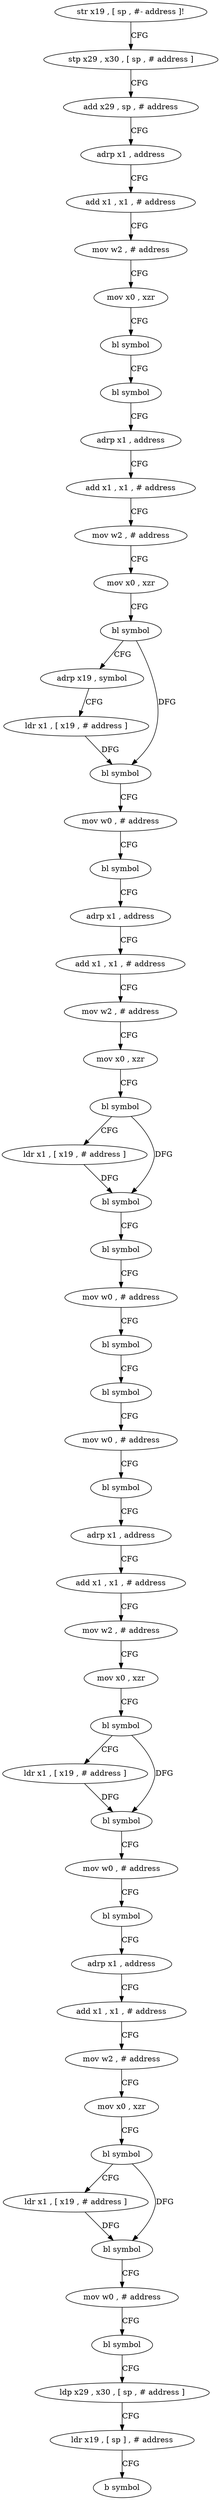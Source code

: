 digraph "func" {
"4215960" [label = "str x19 , [ sp , #- address ]!" ]
"4215964" [label = "stp x29 , x30 , [ sp , # address ]" ]
"4215968" [label = "add x29 , sp , # address" ]
"4215972" [label = "adrp x1 , address" ]
"4215976" [label = "add x1 , x1 , # address" ]
"4215980" [label = "mov w2 , # address" ]
"4215984" [label = "mov x0 , xzr" ]
"4215988" [label = "bl symbol" ]
"4215992" [label = "bl symbol" ]
"4215996" [label = "adrp x1 , address" ]
"4216000" [label = "add x1 , x1 , # address" ]
"4216004" [label = "mov w2 , # address" ]
"4216008" [label = "mov x0 , xzr" ]
"4216012" [label = "bl symbol" ]
"4216016" [label = "adrp x19 , symbol" ]
"4216020" [label = "ldr x1 , [ x19 , # address ]" ]
"4216024" [label = "bl symbol" ]
"4216028" [label = "mov w0 , # address" ]
"4216032" [label = "bl symbol" ]
"4216036" [label = "adrp x1 , address" ]
"4216040" [label = "add x1 , x1 , # address" ]
"4216044" [label = "mov w2 , # address" ]
"4216048" [label = "mov x0 , xzr" ]
"4216052" [label = "bl symbol" ]
"4216056" [label = "ldr x1 , [ x19 , # address ]" ]
"4216060" [label = "bl symbol" ]
"4216064" [label = "bl symbol" ]
"4216068" [label = "mov w0 , # address" ]
"4216072" [label = "bl symbol" ]
"4216076" [label = "bl symbol" ]
"4216080" [label = "mov w0 , # address" ]
"4216084" [label = "bl symbol" ]
"4216088" [label = "adrp x1 , address" ]
"4216092" [label = "add x1 , x1 , # address" ]
"4216096" [label = "mov w2 , # address" ]
"4216100" [label = "mov x0 , xzr" ]
"4216104" [label = "bl symbol" ]
"4216108" [label = "ldr x1 , [ x19 , # address ]" ]
"4216112" [label = "bl symbol" ]
"4216116" [label = "mov w0 , # address" ]
"4216120" [label = "bl symbol" ]
"4216124" [label = "adrp x1 , address" ]
"4216128" [label = "add x1 , x1 , # address" ]
"4216132" [label = "mov w2 , # address" ]
"4216136" [label = "mov x0 , xzr" ]
"4216140" [label = "bl symbol" ]
"4216144" [label = "ldr x1 , [ x19 , # address ]" ]
"4216148" [label = "bl symbol" ]
"4216152" [label = "mov w0 , # address" ]
"4216156" [label = "bl symbol" ]
"4216160" [label = "ldp x29 , x30 , [ sp , # address ]" ]
"4216164" [label = "ldr x19 , [ sp ] , # address" ]
"4216168" [label = "b symbol" ]
"4215960" -> "4215964" [ label = "CFG" ]
"4215964" -> "4215968" [ label = "CFG" ]
"4215968" -> "4215972" [ label = "CFG" ]
"4215972" -> "4215976" [ label = "CFG" ]
"4215976" -> "4215980" [ label = "CFG" ]
"4215980" -> "4215984" [ label = "CFG" ]
"4215984" -> "4215988" [ label = "CFG" ]
"4215988" -> "4215992" [ label = "CFG" ]
"4215992" -> "4215996" [ label = "CFG" ]
"4215996" -> "4216000" [ label = "CFG" ]
"4216000" -> "4216004" [ label = "CFG" ]
"4216004" -> "4216008" [ label = "CFG" ]
"4216008" -> "4216012" [ label = "CFG" ]
"4216012" -> "4216016" [ label = "CFG" ]
"4216012" -> "4216024" [ label = "DFG" ]
"4216016" -> "4216020" [ label = "CFG" ]
"4216020" -> "4216024" [ label = "DFG" ]
"4216024" -> "4216028" [ label = "CFG" ]
"4216028" -> "4216032" [ label = "CFG" ]
"4216032" -> "4216036" [ label = "CFG" ]
"4216036" -> "4216040" [ label = "CFG" ]
"4216040" -> "4216044" [ label = "CFG" ]
"4216044" -> "4216048" [ label = "CFG" ]
"4216048" -> "4216052" [ label = "CFG" ]
"4216052" -> "4216056" [ label = "CFG" ]
"4216052" -> "4216060" [ label = "DFG" ]
"4216056" -> "4216060" [ label = "DFG" ]
"4216060" -> "4216064" [ label = "CFG" ]
"4216064" -> "4216068" [ label = "CFG" ]
"4216068" -> "4216072" [ label = "CFG" ]
"4216072" -> "4216076" [ label = "CFG" ]
"4216076" -> "4216080" [ label = "CFG" ]
"4216080" -> "4216084" [ label = "CFG" ]
"4216084" -> "4216088" [ label = "CFG" ]
"4216088" -> "4216092" [ label = "CFG" ]
"4216092" -> "4216096" [ label = "CFG" ]
"4216096" -> "4216100" [ label = "CFG" ]
"4216100" -> "4216104" [ label = "CFG" ]
"4216104" -> "4216108" [ label = "CFG" ]
"4216104" -> "4216112" [ label = "DFG" ]
"4216108" -> "4216112" [ label = "DFG" ]
"4216112" -> "4216116" [ label = "CFG" ]
"4216116" -> "4216120" [ label = "CFG" ]
"4216120" -> "4216124" [ label = "CFG" ]
"4216124" -> "4216128" [ label = "CFG" ]
"4216128" -> "4216132" [ label = "CFG" ]
"4216132" -> "4216136" [ label = "CFG" ]
"4216136" -> "4216140" [ label = "CFG" ]
"4216140" -> "4216144" [ label = "CFG" ]
"4216140" -> "4216148" [ label = "DFG" ]
"4216144" -> "4216148" [ label = "DFG" ]
"4216148" -> "4216152" [ label = "CFG" ]
"4216152" -> "4216156" [ label = "CFG" ]
"4216156" -> "4216160" [ label = "CFG" ]
"4216160" -> "4216164" [ label = "CFG" ]
"4216164" -> "4216168" [ label = "CFG" ]
}
